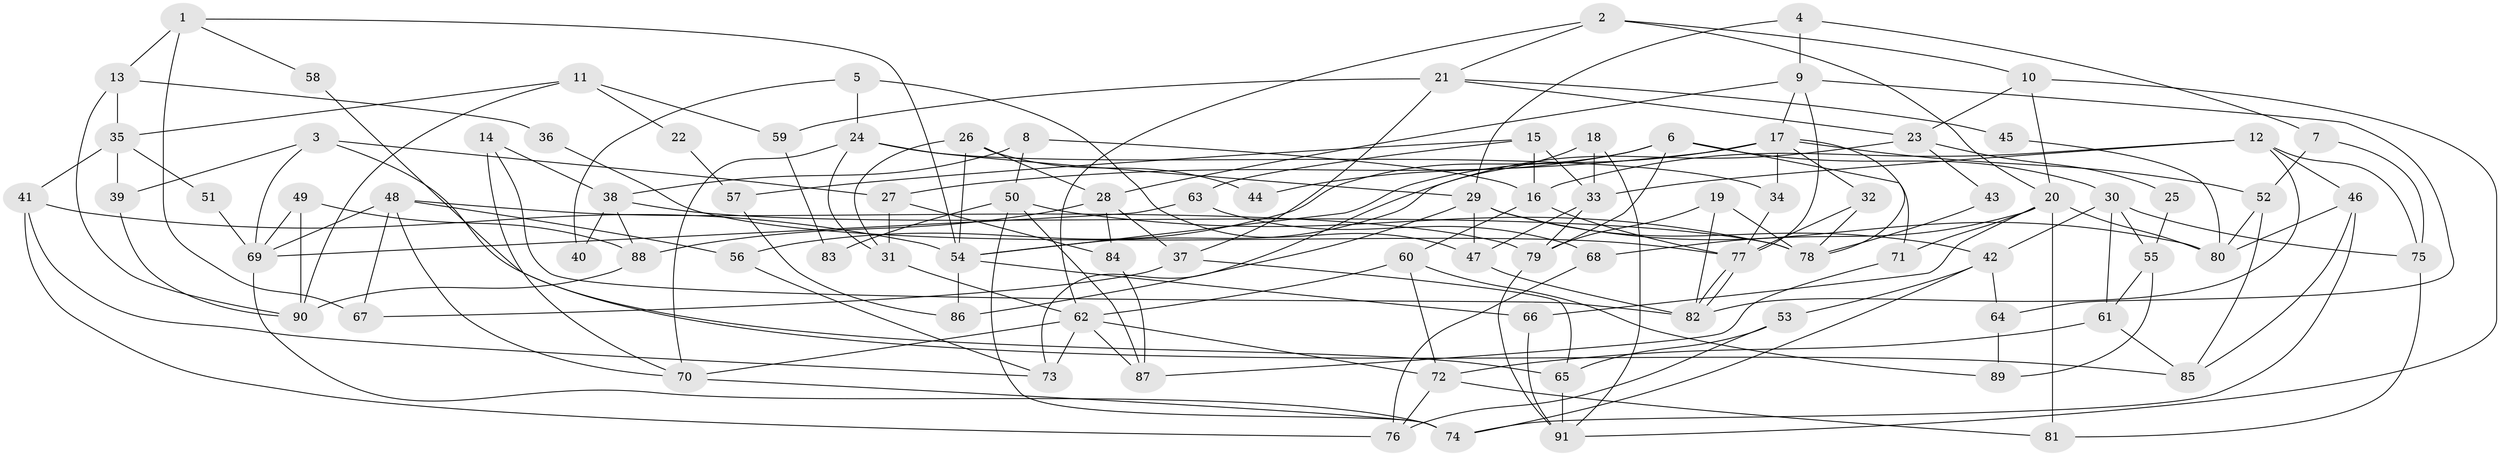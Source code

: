 // coarse degree distribution, {4: 0.1746031746031746, 5: 0.2222222222222222, 6: 0.15873015873015872, 3: 0.19047619047619047, 8: 0.031746031746031744, 9: 0.047619047619047616, 7: 0.047619047619047616, 2: 0.1111111111111111, 10: 0.015873015873015872}
// Generated by graph-tools (version 1.1) at 2025/23/03/03/25 07:23:57]
// undirected, 91 vertices, 182 edges
graph export_dot {
graph [start="1"]
  node [color=gray90,style=filled];
  1;
  2;
  3;
  4;
  5;
  6;
  7;
  8;
  9;
  10;
  11;
  12;
  13;
  14;
  15;
  16;
  17;
  18;
  19;
  20;
  21;
  22;
  23;
  24;
  25;
  26;
  27;
  28;
  29;
  30;
  31;
  32;
  33;
  34;
  35;
  36;
  37;
  38;
  39;
  40;
  41;
  42;
  43;
  44;
  45;
  46;
  47;
  48;
  49;
  50;
  51;
  52;
  53;
  54;
  55;
  56;
  57;
  58;
  59;
  60;
  61;
  62;
  63;
  64;
  65;
  66;
  67;
  68;
  69;
  70;
  71;
  72;
  73;
  74;
  75;
  76;
  77;
  78;
  79;
  80;
  81;
  82;
  83;
  84;
  85;
  86;
  87;
  88;
  89;
  90;
  91;
  1 -- 54;
  1 -- 67;
  1 -- 13;
  1 -- 58;
  2 -- 62;
  2 -- 20;
  2 -- 10;
  2 -- 21;
  3 -- 27;
  3 -- 69;
  3 -- 39;
  3 -- 85;
  4 -- 7;
  4 -- 9;
  4 -- 29;
  5 -- 47;
  5 -- 24;
  5 -- 40;
  6 -- 79;
  6 -- 56;
  6 -- 30;
  6 -- 44;
  6 -- 71;
  7 -- 75;
  7 -- 52;
  8 -- 16;
  8 -- 50;
  8 -- 38;
  9 -- 28;
  9 -- 17;
  9 -- 64;
  9 -- 77;
  10 -- 20;
  10 -- 23;
  10 -- 91;
  11 -- 90;
  11 -- 35;
  11 -- 22;
  11 -- 59;
  12 -- 16;
  12 -- 82;
  12 -- 33;
  12 -- 46;
  12 -- 75;
  13 -- 90;
  13 -- 35;
  13 -- 36;
  14 -- 38;
  14 -- 82;
  14 -- 70;
  15 -- 33;
  15 -- 16;
  15 -- 57;
  15 -- 63;
  16 -- 60;
  16 -- 77;
  17 -- 34;
  17 -- 32;
  17 -- 27;
  17 -- 52;
  17 -- 54;
  17 -- 78;
  18 -- 91;
  18 -- 33;
  18 -- 73;
  19 -- 82;
  19 -- 78;
  19 -- 79;
  20 -- 80;
  20 -- 66;
  20 -- 68;
  20 -- 71;
  20 -- 81;
  21 -- 37;
  21 -- 23;
  21 -- 45;
  21 -- 59;
  22 -- 57;
  23 -- 25;
  23 -- 43;
  23 -- 54;
  24 -- 29;
  24 -- 70;
  24 -- 31;
  24 -- 34;
  25 -- 55;
  26 -- 31;
  26 -- 54;
  26 -- 28;
  26 -- 44;
  27 -- 84;
  27 -- 31;
  28 -- 88;
  28 -- 37;
  28 -- 84;
  29 -- 80;
  29 -- 42;
  29 -- 47;
  29 -- 86;
  30 -- 61;
  30 -- 42;
  30 -- 55;
  30 -- 75;
  31 -- 62;
  32 -- 78;
  32 -- 77;
  33 -- 79;
  33 -- 47;
  34 -- 77;
  35 -- 41;
  35 -- 39;
  35 -- 51;
  36 -- 77;
  37 -- 65;
  37 -- 67;
  38 -- 78;
  38 -- 40;
  38 -- 88;
  39 -- 90;
  41 -- 54;
  41 -- 73;
  41 -- 76;
  42 -- 53;
  42 -- 64;
  42 -- 74;
  43 -- 78;
  45 -- 80;
  46 -- 74;
  46 -- 80;
  46 -- 85;
  47 -- 82;
  48 -- 70;
  48 -- 69;
  48 -- 56;
  48 -- 67;
  48 -- 79;
  49 -- 90;
  49 -- 69;
  49 -- 88;
  50 -- 87;
  50 -- 74;
  50 -- 78;
  50 -- 83;
  51 -- 69;
  52 -- 85;
  52 -- 80;
  53 -- 76;
  53 -- 65;
  54 -- 66;
  54 -- 86;
  55 -- 89;
  55 -- 61;
  56 -- 73;
  57 -- 86;
  58 -- 65;
  59 -- 83;
  60 -- 72;
  60 -- 62;
  60 -- 89;
  61 -- 85;
  61 -- 72;
  62 -- 72;
  62 -- 70;
  62 -- 73;
  62 -- 87;
  63 -- 68;
  63 -- 69;
  64 -- 89;
  65 -- 91;
  66 -- 91;
  68 -- 76;
  69 -- 74;
  70 -- 74;
  71 -- 87;
  72 -- 81;
  72 -- 76;
  75 -- 81;
  77 -- 82;
  77 -- 82;
  79 -- 91;
  84 -- 87;
  88 -- 90;
}
